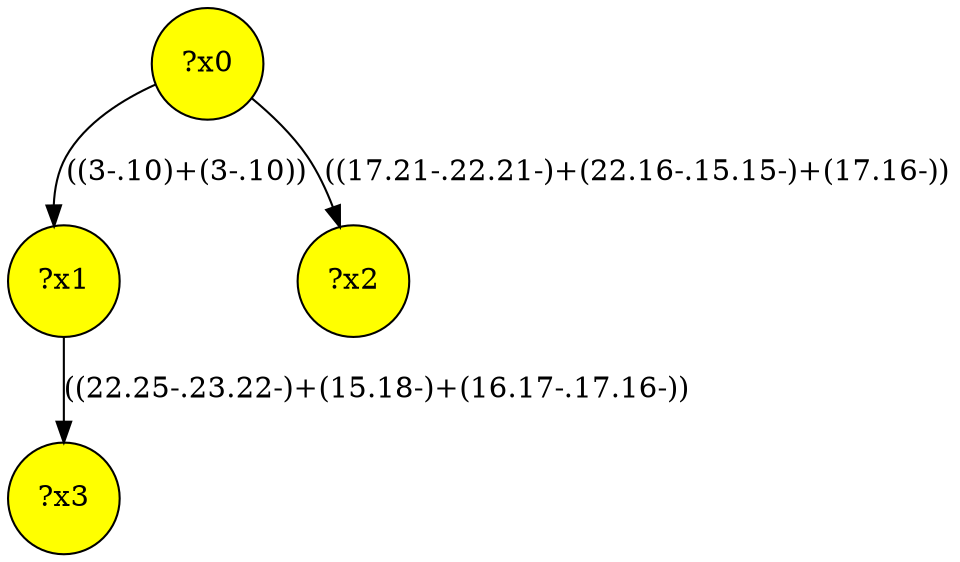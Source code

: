 digraph g {
	x1 [fillcolor="yellow", style="filled," shape=circle, label="?x1"];
	x0 [fillcolor="yellow", style="filled," shape=circle, label="?x0"];
	x3 [fillcolor="yellow", style="filled," shape=circle, label="?x3"];
	x2 [fillcolor="yellow", style="filled," shape=circle, label="?x2"];
	x0 -> x1 [label="((3-.10)+(3-.10))"];
	x0 -> x2 [label="((17.21-.22.21-)+(22.16-.15.15-)+(17.16-))"];
	x1 -> x3 [label="((22.25-.23.22-)+(15.18-)+(16.17-.17.16-))"];
}
